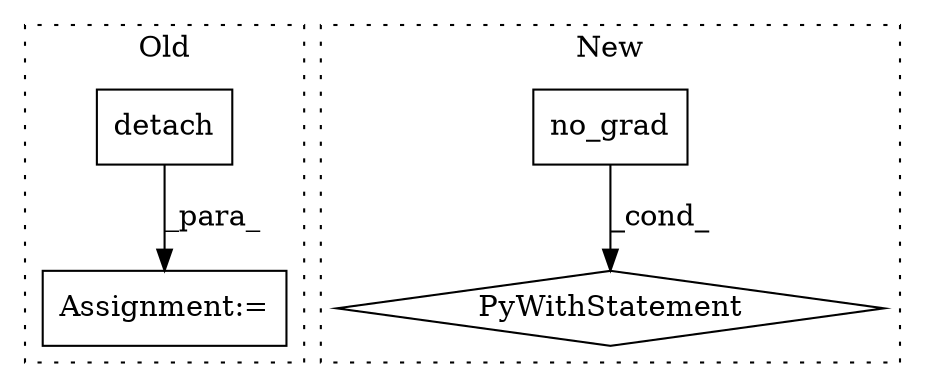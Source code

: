 digraph G {
subgraph cluster0 {
1 [label="detach" a="32" s="1867" l="8" shape="box"];
4 [label="Assignment:=" a="7" s="1856" l="1" shape="box"];
label = "Old";
style="dotted";
}
subgraph cluster1 {
2 [label="PyWithStatement" a="104" s="1198,1223" l="10,2" shape="diamond"];
3 [label="no_grad" a="32" s="1214" l="9" shape="box"];
label = "New";
style="dotted";
}
1 -> 4 [label="_para_"];
3 -> 2 [label="_cond_"];
}